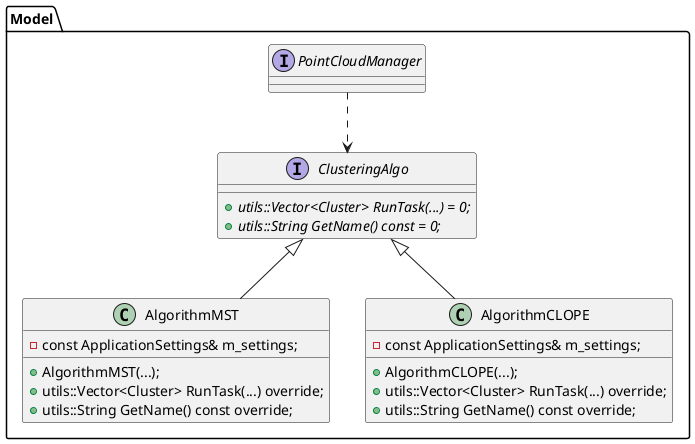 @startuml


package "Model" {	

	interface ClusteringAlgo {
	  +{abstract} utils::Vector<Cluster> RunTask(...) = 0;
	  +{abstract} utils::String GetName() const = 0;
	}

	class AlgorithmMST {
	  +AlgorithmMST(...);
	  +utils::Vector<Cluster> RunTask(...) override;
	  +utils::String GetName() const override;

	  -const ApplicationSettings& m_settings;
	}

	class AlgorithmCLOPE {
	   +AlgorithmCLOPE(...);
	   +utils::Vector<Cluster> RunTask(...) override;
	   +utils::String GetName() const override;

	   -const ApplicationSettings& m_settings;
	}

	interface PointCloudManager {
	}
}


ClusteringAlgo <|-- AlgorithmMST
ClusteringAlgo <|-- AlgorithmCLOPE

PointCloudManager ..> ClusteringAlgo


@enduml